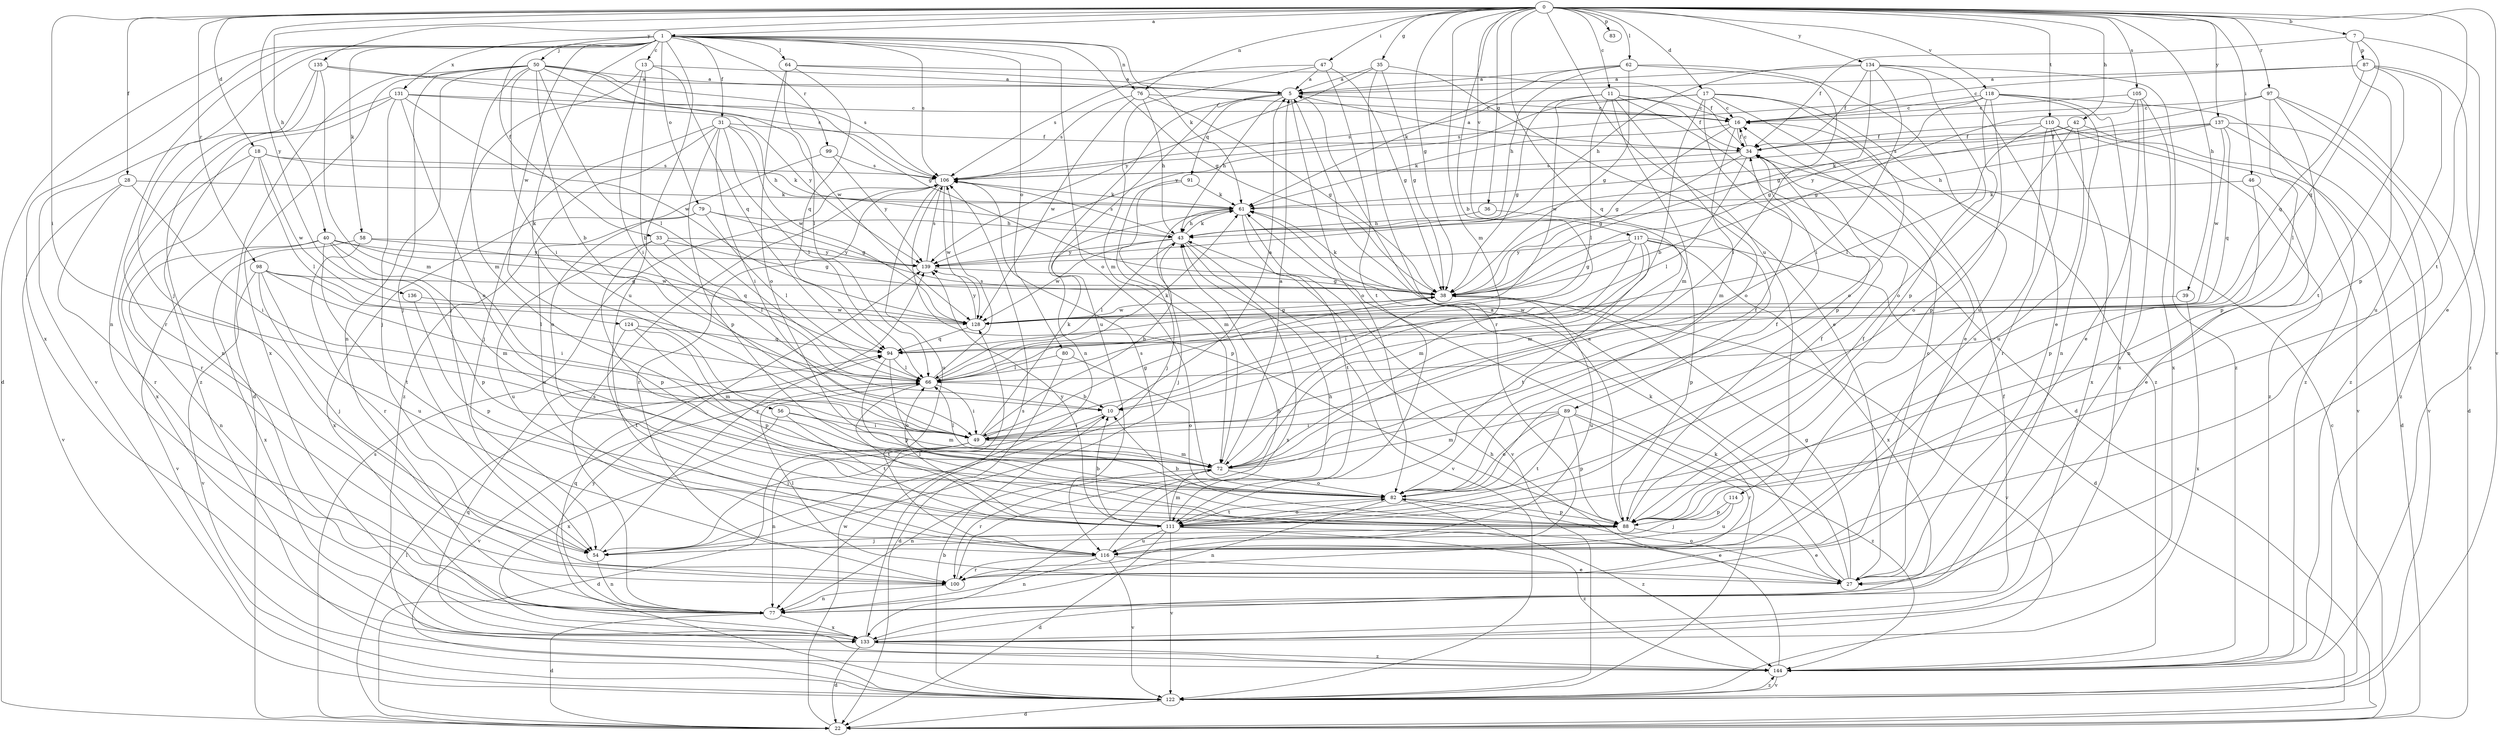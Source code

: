 strict digraph  {
0;
1;
5;
7;
10;
11;
13;
16;
17;
18;
22;
27;
28;
31;
33;
34;
35;
36;
38;
39;
40;
42;
43;
46;
47;
49;
50;
54;
56;
58;
61;
62;
64;
66;
72;
76;
77;
79;
80;
82;
83;
87;
88;
89;
91;
94;
97;
98;
99;
100;
105;
106;
110;
111;
114;
116;
117;
118;
122;
124;
128;
131;
133;
134;
135;
136;
137;
139;
144;
0 -> 1  [label=a];
0 -> 7  [label=b];
0 -> 10  [label=b];
0 -> 11  [label=c];
0 -> 17  [label=d];
0 -> 18  [label=d];
0 -> 28  [label=f];
0 -> 35  [label=g];
0 -> 36  [label=g];
0 -> 38  [label=g];
0 -> 39  [label=h];
0 -> 40  [label=h];
0 -> 42  [label=h];
0 -> 46  [label=i];
0 -> 47  [label=i];
0 -> 49  [label=i];
0 -> 62  [label=l];
0 -> 72  [label=m];
0 -> 76  [label=n];
0 -> 83  [label=p];
0 -> 89  [label=q];
0 -> 97  [label=r];
0 -> 98  [label=r];
0 -> 105  [label=s];
0 -> 110  [label=t];
0 -> 111  [label=t];
0 -> 114  [label=u];
0 -> 117  [label=v];
0 -> 118  [label=v];
0 -> 122  [label=v];
0 -> 134  [label=y];
0 -> 135  [label=y];
0 -> 136  [label=y];
0 -> 137  [label=y];
1 -> 13  [label=c];
1 -> 22  [label=d];
1 -> 31  [label=f];
1 -> 33  [label=f];
1 -> 38  [label=g];
1 -> 50  [label=j];
1 -> 54  [label=j];
1 -> 56  [label=k];
1 -> 58  [label=k];
1 -> 61  [label=k];
1 -> 64  [label=l];
1 -> 76  [label=n];
1 -> 77  [label=n];
1 -> 79  [label=o];
1 -> 80  [label=o];
1 -> 82  [label=o];
1 -> 99  [label=r];
1 -> 106  [label=s];
1 -> 116  [label=u];
1 -> 124  [label=w];
1 -> 131  [label=x];
1 -> 133  [label=x];
5 -> 16  [label=c];
5 -> 43  [label=h];
5 -> 77  [label=n];
5 -> 82  [label=o];
5 -> 91  [label=q];
5 -> 116  [label=u];
7 -> 27  [label=e];
7 -> 34  [label=f];
7 -> 87  [label=p];
7 -> 88  [label=p];
7 -> 94  [label=q];
10 -> 5  [label=a];
10 -> 49  [label=i];
10 -> 54  [label=j];
11 -> 16  [label=c];
11 -> 22  [label=d];
11 -> 34  [label=f];
11 -> 38  [label=g];
11 -> 66  [label=l];
11 -> 72  [label=m];
11 -> 82  [label=o];
11 -> 128  [label=w];
13 -> 5  [label=a];
13 -> 10  [label=b];
13 -> 49  [label=i];
13 -> 54  [label=j];
13 -> 94  [label=q];
16 -> 34  [label=f];
16 -> 38  [label=g];
16 -> 61  [label=k];
16 -> 72  [label=m];
17 -> 10  [label=b];
17 -> 16  [label=c];
17 -> 27  [label=e];
17 -> 82  [label=o];
17 -> 88  [label=p];
17 -> 106  [label=s];
17 -> 139  [label=y];
17 -> 144  [label=z];
18 -> 61  [label=k];
18 -> 66  [label=l];
18 -> 100  [label=r];
18 -> 106  [label=s];
18 -> 128  [label=w];
18 -> 133  [label=x];
22 -> 16  [label=c];
22 -> 66  [label=l];
22 -> 106  [label=s];
22 -> 128  [label=w];
27 -> 5  [label=a];
27 -> 38  [label=g];
27 -> 61  [label=k];
27 -> 66  [label=l];
27 -> 82  [label=o];
28 -> 49  [label=i];
28 -> 61  [label=k];
28 -> 100  [label=r];
28 -> 122  [label=v];
31 -> 34  [label=f];
31 -> 43  [label=h];
31 -> 49  [label=i];
31 -> 54  [label=j];
31 -> 66  [label=l];
31 -> 88  [label=p];
31 -> 128  [label=w];
31 -> 144  [label=z];
33 -> 38  [label=g];
33 -> 66  [label=l];
33 -> 88  [label=p];
33 -> 116  [label=u];
33 -> 139  [label=y];
34 -> 5  [label=a];
34 -> 16  [label=c];
34 -> 38  [label=g];
34 -> 66  [label=l];
34 -> 106  [label=s];
35 -> 5  [label=a];
35 -> 27  [label=e];
35 -> 38  [label=g];
35 -> 100  [label=r];
35 -> 139  [label=y];
36 -> 43  [label=h];
36 -> 72  [label=m];
38 -> 61  [label=k];
38 -> 116  [label=u];
38 -> 122  [label=v];
38 -> 128  [label=w];
39 -> 128  [label=w];
39 -> 133  [label=x];
40 -> 72  [label=m];
40 -> 77  [label=n];
40 -> 88  [label=p];
40 -> 111  [label=t];
40 -> 122  [label=v];
40 -> 128  [label=w];
40 -> 139  [label=y];
42 -> 22  [label=d];
42 -> 34  [label=f];
42 -> 82  [label=o];
42 -> 106  [label=s];
42 -> 116  [label=u];
43 -> 61  [label=k];
43 -> 66  [label=l];
43 -> 106  [label=s];
43 -> 122  [label=v];
43 -> 128  [label=w];
43 -> 133  [label=x];
43 -> 139  [label=y];
46 -> 27  [label=e];
46 -> 61  [label=k];
46 -> 88  [label=p];
47 -> 5  [label=a];
47 -> 38  [label=g];
47 -> 72  [label=m];
47 -> 106  [label=s];
47 -> 111  [label=t];
49 -> 22  [label=d];
49 -> 38  [label=g];
49 -> 43  [label=h];
49 -> 61  [label=k];
49 -> 72  [label=m];
49 -> 77  [label=n];
50 -> 5  [label=a];
50 -> 10  [label=b];
50 -> 22  [label=d];
50 -> 38  [label=g];
50 -> 49  [label=i];
50 -> 54  [label=j];
50 -> 66  [label=l];
50 -> 72  [label=m];
50 -> 77  [label=n];
50 -> 106  [label=s];
50 -> 128  [label=w];
50 -> 133  [label=x];
54 -> 77  [label=n];
54 -> 139  [label=y];
56 -> 49  [label=i];
56 -> 72  [label=m];
56 -> 111  [label=t];
56 -> 133  [label=x];
58 -> 94  [label=q];
58 -> 100  [label=r];
58 -> 133  [label=x];
58 -> 139  [label=y];
61 -> 43  [label=h];
61 -> 54  [label=j];
61 -> 111  [label=t];
61 -> 122  [label=v];
62 -> 5  [label=a];
62 -> 38  [label=g];
62 -> 43  [label=h];
62 -> 49  [label=i];
62 -> 61  [label=k];
62 -> 116  [label=u];
64 -> 5  [label=a];
64 -> 34  [label=f];
64 -> 66  [label=l];
64 -> 82  [label=o];
64 -> 94  [label=q];
66 -> 10  [label=b];
66 -> 49  [label=i];
66 -> 61  [label=k];
66 -> 106  [label=s];
66 -> 111  [label=t];
66 -> 122  [label=v];
72 -> 5  [label=a];
72 -> 34  [label=f];
72 -> 66  [label=l];
72 -> 77  [label=n];
72 -> 82  [label=o];
72 -> 100  [label=r];
76 -> 16  [label=c];
76 -> 38  [label=g];
76 -> 43  [label=h];
76 -> 106  [label=s];
76 -> 128  [label=w];
77 -> 22  [label=d];
77 -> 94  [label=q];
77 -> 106  [label=s];
77 -> 133  [label=x];
79 -> 38  [label=g];
79 -> 43  [label=h];
79 -> 66  [label=l];
79 -> 116  [label=u];
79 -> 133  [label=x];
80 -> 22  [label=d];
80 -> 66  [label=l];
80 -> 82  [label=o];
82 -> 34  [label=f];
82 -> 77  [label=n];
82 -> 88  [label=p];
82 -> 111  [label=t];
82 -> 144  [label=z];
87 -> 5  [label=a];
87 -> 16  [label=c];
87 -> 94  [label=q];
87 -> 111  [label=t];
87 -> 116  [label=u];
87 -> 144  [label=z];
88 -> 5  [label=a];
88 -> 10  [label=b];
88 -> 27  [label=e];
88 -> 34  [label=f];
88 -> 54  [label=j];
89 -> 49  [label=i];
89 -> 72  [label=m];
89 -> 82  [label=o];
89 -> 88  [label=p];
89 -> 100  [label=r];
89 -> 111  [label=t];
89 -> 144  [label=z];
91 -> 54  [label=j];
91 -> 61  [label=k];
91 -> 72  [label=m];
94 -> 66  [label=l];
94 -> 82  [label=o];
94 -> 88  [label=p];
97 -> 16  [label=c];
97 -> 22  [label=d];
97 -> 66  [label=l];
97 -> 88  [label=p];
97 -> 139  [label=y];
97 -> 144  [label=z];
98 -> 38  [label=g];
98 -> 49  [label=i];
98 -> 54  [label=j];
98 -> 66  [label=l];
98 -> 116  [label=u];
98 -> 122  [label=v];
99 -> 82  [label=o];
99 -> 106  [label=s];
99 -> 139  [label=y];
100 -> 16  [label=c];
100 -> 43  [label=h];
100 -> 77  [label=n];
105 -> 16  [label=c];
105 -> 27  [label=e];
105 -> 38  [label=g];
105 -> 77  [label=n];
105 -> 133  [label=x];
106 -> 61  [label=k];
106 -> 88  [label=p];
106 -> 100  [label=r];
106 -> 116  [label=u];
106 -> 128  [label=w];
110 -> 34  [label=f];
110 -> 66  [label=l];
110 -> 100  [label=r];
110 -> 116  [label=u];
110 -> 122  [label=v];
110 -> 133  [label=x];
110 -> 144  [label=z];
111 -> 10  [label=b];
111 -> 22  [label=d];
111 -> 27  [label=e];
111 -> 34  [label=f];
111 -> 66  [label=l];
111 -> 72  [label=m];
111 -> 82  [label=o];
111 -> 106  [label=s];
111 -> 116  [label=u];
111 -> 122  [label=v];
111 -> 139  [label=y];
111 -> 144  [label=z];
114 -> 54  [label=j];
114 -> 88  [label=p];
114 -> 116  [label=u];
116 -> 27  [label=e];
116 -> 43  [label=h];
116 -> 77  [label=n];
116 -> 100  [label=r];
116 -> 122  [label=v];
117 -> 22  [label=d];
117 -> 38  [label=g];
117 -> 49  [label=i];
117 -> 72  [label=m];
117 -> 88  [label=p];
117 -> 111  [label=t];
117 -> 133  [label=x];
117 -> 139  [label=y];
118 -> 16  [label=c];
118 -> 38  [label=g];
118 -> 77  [label=n];
118 -> 82  [label=o];
118 -> 88  [label=p];
118 -> 106  [label=s];
118 -> 133  [label=x];
118 -> 144  [label=z];
122 -> 10  [label=b];
122 -> 22  [label=d];
122 -> 61  [label=k];
122 -> 139  [label=y];
122 -> 144  [label=z];
124 -> 72  [label=m];
124 -> 88  [label=p];
124 -> 94  [label=q];
124 -> 111  [label=t];
128 -> 38  [label=g];
128 -> 94  [label=q];
128 -> 139  [label=y];
131 -> 16  [label=c];
131 -> 54  [label=j];
131 -> 77  [label=n];
131 -> 82  [label=o];
131 -> 128  [label=w];
131 -> 139  [label=y];
131 -> 144  [label=z];
133 -> 22  [label=d];
133 -> 34  [label=f];
133 -> 106  [label=s];
133 -> 144  [label=z];
134 -> 5  [label=a];
134 -> 27  [label=e];
134 -> 34  [label=f];
134 -> 38  [label=g];
134 -> 43  [label=h];
134 -> 49  [label=i];
134 -> 88  [label=p];
134 -> 144  [label=z];
135 -> 5  [label=a];
135 -> 72  [label=m];
135 -> 100  [label=r];
135 -> 106  [label=s];
135 -> 122  [label=v];
136 -> 88  [label=p];
136 -> 128  [label=w];
137 -> 34  [label=f];
137 -> 43  [label=h];
137 -> 61  [label=k];
137 -> 94  [label=q];
137 -> 122  [label=v];
137 -> 128  [label=w];
137 -> 144  [label=z];
139 -> 38  [label=g];
139 -> 106  [label=s];
144 -> 43  [label=h];
144 -> 94  [label=q];
144 -> 122  [label=v];
}
